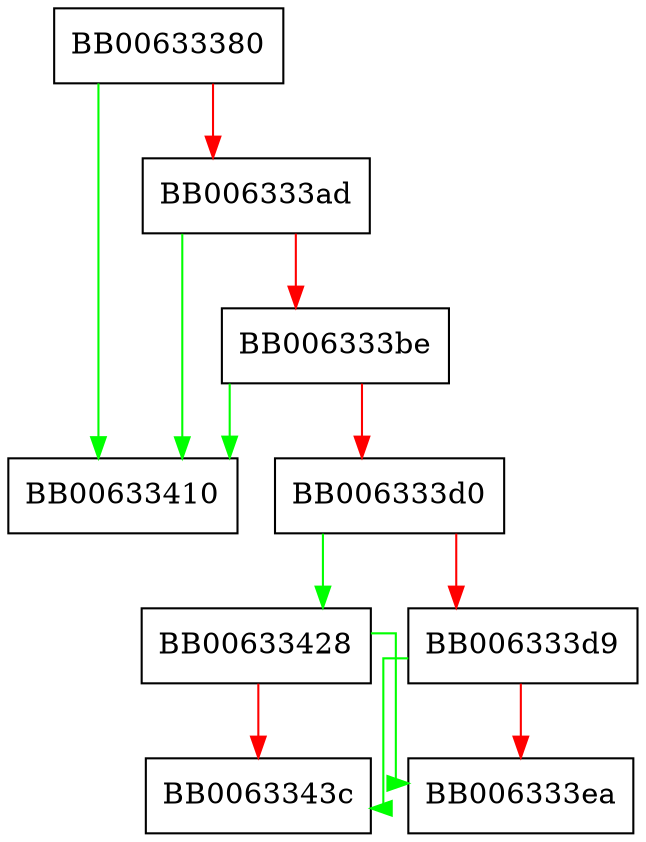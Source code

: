 digraph ossl_rsa_pss_get_param_unverified {
  node [shape="box"];
  graph [splines=ortho];
  BB00633380 -> BB00633410 [color="green"];
  BB00633380 -> BB006333ad [color="red"];
  BB006333ad -> BB00633410 [color="green"];
  BB006333ad -> BB006333be [color="red"];
  BB006333be -> BB00633410 [color="green"];
  BB006333be -> BB006333d0 [color="red"];
  BB006333d0 -> BB00633428 [color="green"];
  BB006333d0 -> BB006333d9 [color="red"];
  BB006333d9 -> BB0063343c [color="green"];
  BB006333d9 -> BB006333ea [color="red"];
  BB00633428 -> BB006333ea [color="green"];
  BB00633428 -> BB0063343c [color="red"];
}